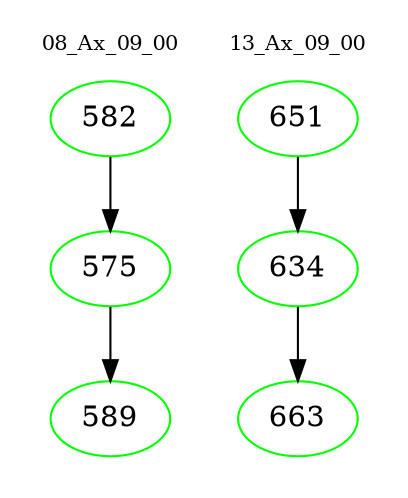 digraph{
subgraph cluster_0 {
color = white
label = "08_Ax_09_00";
fontsize=10;
T0_582 [label="582", color="green"]
T0_582 -> T0_575 [color="black"]
T0_575 [label="575", color="green"]
T0_575 -> T0_589 [color="black"]
T0_589 [label="589", color="green"]
}
subgraph cluster_1 {
color = white
label = "13_Ax_09_00";
fontsize=10;
T1_651 [label="651", color="green"]
T1_651 -> T1_634 [color="black"]
T1_634 [label="634", color="green"]
T1_634 -> T1_663 [color="black"]
T1_663 [label="663", color="green"]
}
}
